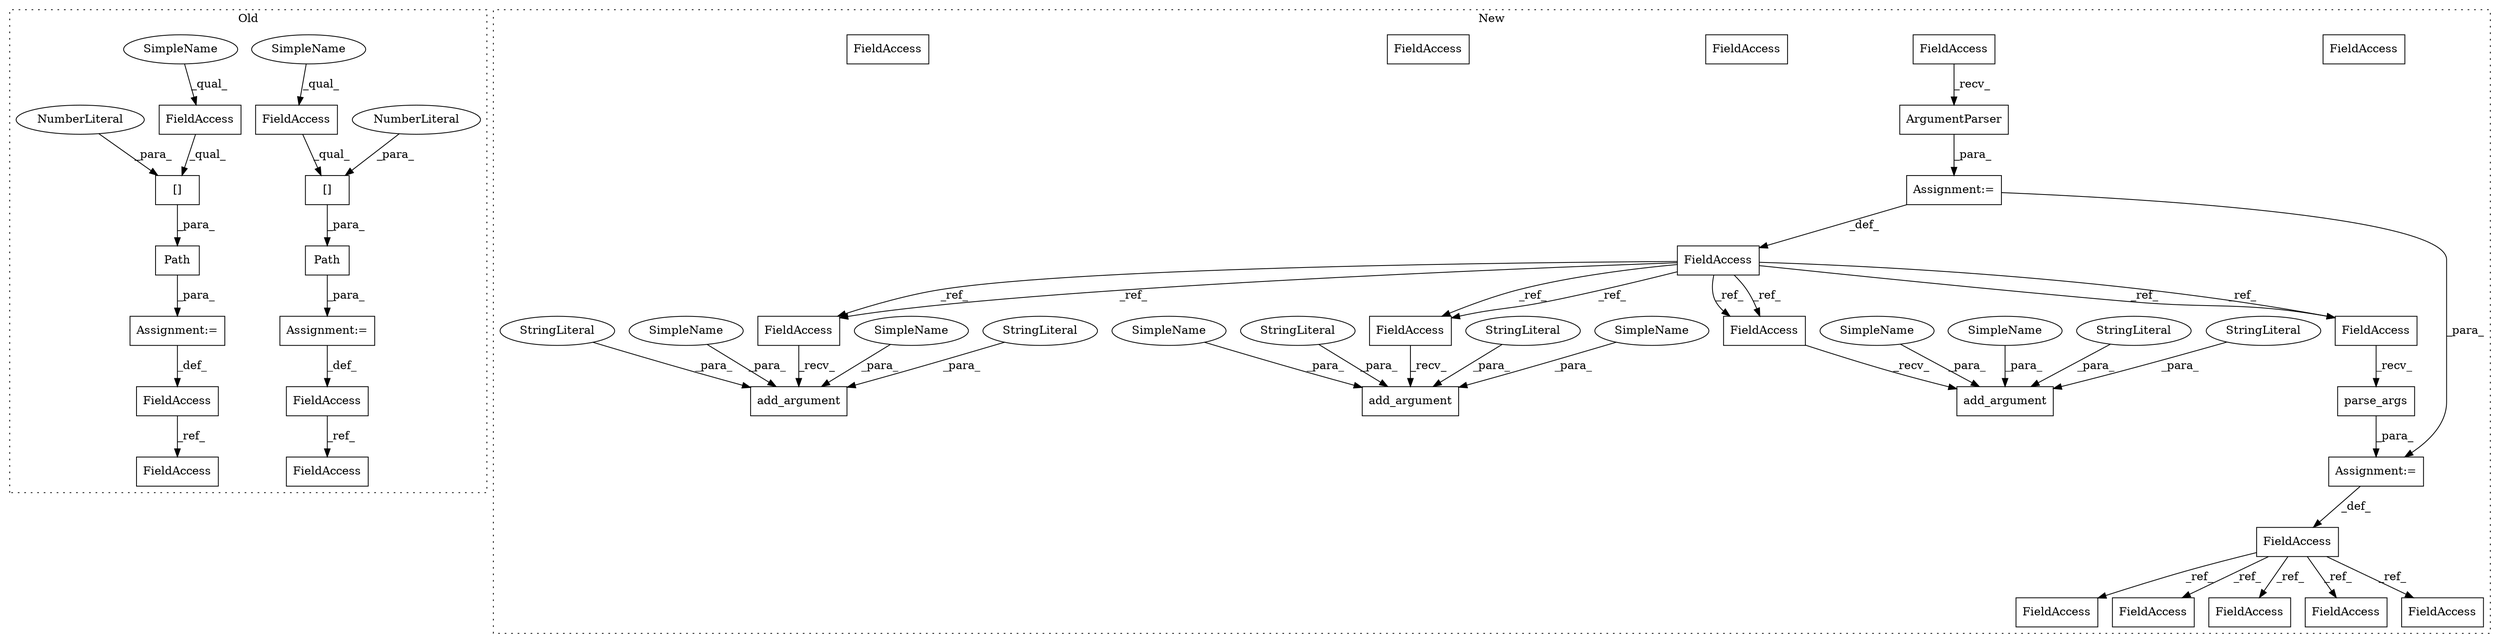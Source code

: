 digraph G {
subgraph cluster0 {
1 [label="Path" a="32" s="3275,3291" l="5,1" shape="box"];
4 [label="[]" a="2" s="3280,3290" l="9,1" shape="box"];
5 [label="NumberLiteral" a="34" s="3289" l="1" shape="ellipse"];
12 [label="FieldAccess" a="22" s="3261" l="13" shape="box"];
13 [label="FieldAccess" a="22" s="3386" l="13" shape="box"];
19 [label="FieldAccess" a="22" s="3280" l="8" shape="box"];
20 [label="FieldAccess" a="22" s="3201" l="8" shape="box"];
21 [label="[]" a="2" s="3201,3211" l="9,1" shape="box"];
22 [label="Path" a="32" s="3196,3212" l="5,1" shape="box"];
23 [label="NumberLiteral" a="34" s="3210" l="1" shape="ellipse"];
29 [label="FieldAccess" a="22" s="3182" l="13" shape="box"];
30 [label="FieldAccess" a="22" s="3357" l="13" shape="box"];
31 [label="Assignment:=" a="7" s="3195" l="1" shape="box"];
33 [label="Assignment:=" a="7" s="3274" l="1" shape="box"];
50 [label="SimpleName" a="42" s="3280" l="3" shape="ellipse"];
51 [label="SimpleName" a="42" s="3201" l="3" shape="ellipse"];
label = "Old";
style="dotted";
}
subgraph cluster1 {
2 [label="ArgumentParser" a="32" s="3232" l="16" shape="box"];
3 [label="add_argument" a="32" s="3263,3392" l="13,1" shape="box"];
6 [label="parse_args" a="32" s="3607" l="12" shape="box"];
7 [label="add_argument" a="32" s="3408,3512" l="13,1" shape="box"];
8 [label="StringLiteral" a="45" s="3444" l="68" shape="ellipse"];
9 [label="StringLiteral" a="45" s="3276" l="10" shape="ellipse"];
10 [label="StringLiteral" a="45" s="3421" l="12" shape="ellipse"];
11 [label="StringLiteral" a="45" s="3297" l="95" shape="ellipse"];
14 [label="FieldAccess" a="22" s="3595" l="4" shape="box"];
15 [label="FieldAccess" a="22" s="3600" l="6" shape="box"];
16 [label="FieldAccess" a="22" s="3216" l="6" shape="box"];
17 [label="FieldAccess" a="22" s="3223" l="8" shape="box"];
18 [label="FieldAccess" a="22" s="3702" l="4" shape="box"];
24 [label="FieldAccess" a="22" s="3256" l="6" shape="box"];
25 [label="FieldAccess" a="22" s="3891" l="4" shape="box"];
26 [label="FieldAccess" a="22" s="3521" l="6" shape="box"];
27 [label="FieldAccess" a="22" s="3760" l="4" shape="box"];
28 [label="FieldAccess" a="22" s="3401" l="6" shape="box"];
32 [label="Assignment:=" a="7" s="3599" l="1" shape="box"];
34 [label="Assignment:=" a="7" s="3222" l="1" shape="box"];
35 [label="add_argument" a="32" s="3528,3586" l="13,1" shape="box"];
36 [label="StringLiteral" a="45" s="3562" l="24" shape="ellipse"];
37 [label="StringLiteral" a="45" s="3541" l="10" shape="ellipse"];
38 [label="FieldAccess" a="22" s="3643" l="4" shape="box"];
39 [label="FieldAccess" a="22" s="3875" l="4" shape="box"];
40 [label="SimpleName" a="42" s="3552" l="4" shape="ellipse"];
41 [label="SimpleName" a="42" s="3287" l="4" shape="ellipse"];
42 [label="SimpleName" a="42" s="3434" l="4" shape="ellipse"];
43 [label="SimpleName" a="42" s="3439" l="4" shape="ellipse"];
44 [label="SimpleName" a="42" s="3292" l="4" shape="ellipse"];
45 [label="SimpleName" a="42" s="3557" l="4" shape="ellipse"];
46 [label="FieldAccess" a="22" s="3256" l="6" shape="box"];
47 [label="FieldAccess" a="22" s="3401" l="6" shape="box"];
48 [label="FieldAccess" a="22" s="3521" l="6" shape="box"];
49 [label="FieldAccess" a="22" s="3600" l="6" shape="box"];
label = "New";
style="dotted";
}
1 -> 33 [label="_para_"];
2 -> 34 [label="_para_"];
4 -> 1 [label="_para_"];
5 -> 4 [label="_para_"];
6 -> 32 [label="_para_"];
8 -> 7 [label="_para_"];
9 -> 3 [label="_para_"];
10 -> 7 [label="_para_"];
11 -> 3 [label="_para_"];
12 -> 13 [label="_ref_"];
14 -> 27 [label="_ref_"];
14 -> 25 [label="_ref_"];
14 -> 39 [label="_ref_"];
14 -> 18 [label="_ref_"];
14 -> 38 [label="_ref_"];
16 -> 49 [label="_ref_"];
16 -> 48 [label="_ref_"];
16 -> 47 [label="_ref_"];
16 -> 46 [label="_ref_"];
16 -> 49 [label="_ref_"];
16 -> 46 [label="_ref_"];
16 -> 48 [label="_ref_"];
16 -> 47 [label="_ref_"];
17 -> 2 [label="_recv_"];
19 -> 4 [label="_qual_"];
20 -> 21 [label="_qual_"];
21 -> 22 [label="_para_"];
22 -> 31 [label="_para_"];
23 -> 21 [label="_para_"];
29 -> 30 [label="_ref_"];
31 -> 29 [label="_def_"];
32 -> 14 [label="_def_"];
33 -> 12 [label="_def_"];
34 -> 32 [label="_para_"];
34 -> 16 [label="_def_"];
36 -> 35 [label="_para_"];
37 -> 35 [label="_para_"];
40 -> 35 [label="_para_"];
41 -> 3 [label="_para_"];
42 -> 7 [label="_para_"];
43 -> 7 [label="_para_"];
44 -> 3 [label="_para_"];
45 -> 35 [label="_para_"];
46 -> 3 [label="_recv_"];
47 -> 7 [label="_recv_"];
48 -> 35 [label="_recv_"];
49 -> 6 [label="_recv_"];
50 -> 19 [label="_qual_"];
51 -> 20 [label="_qual_"];
}
